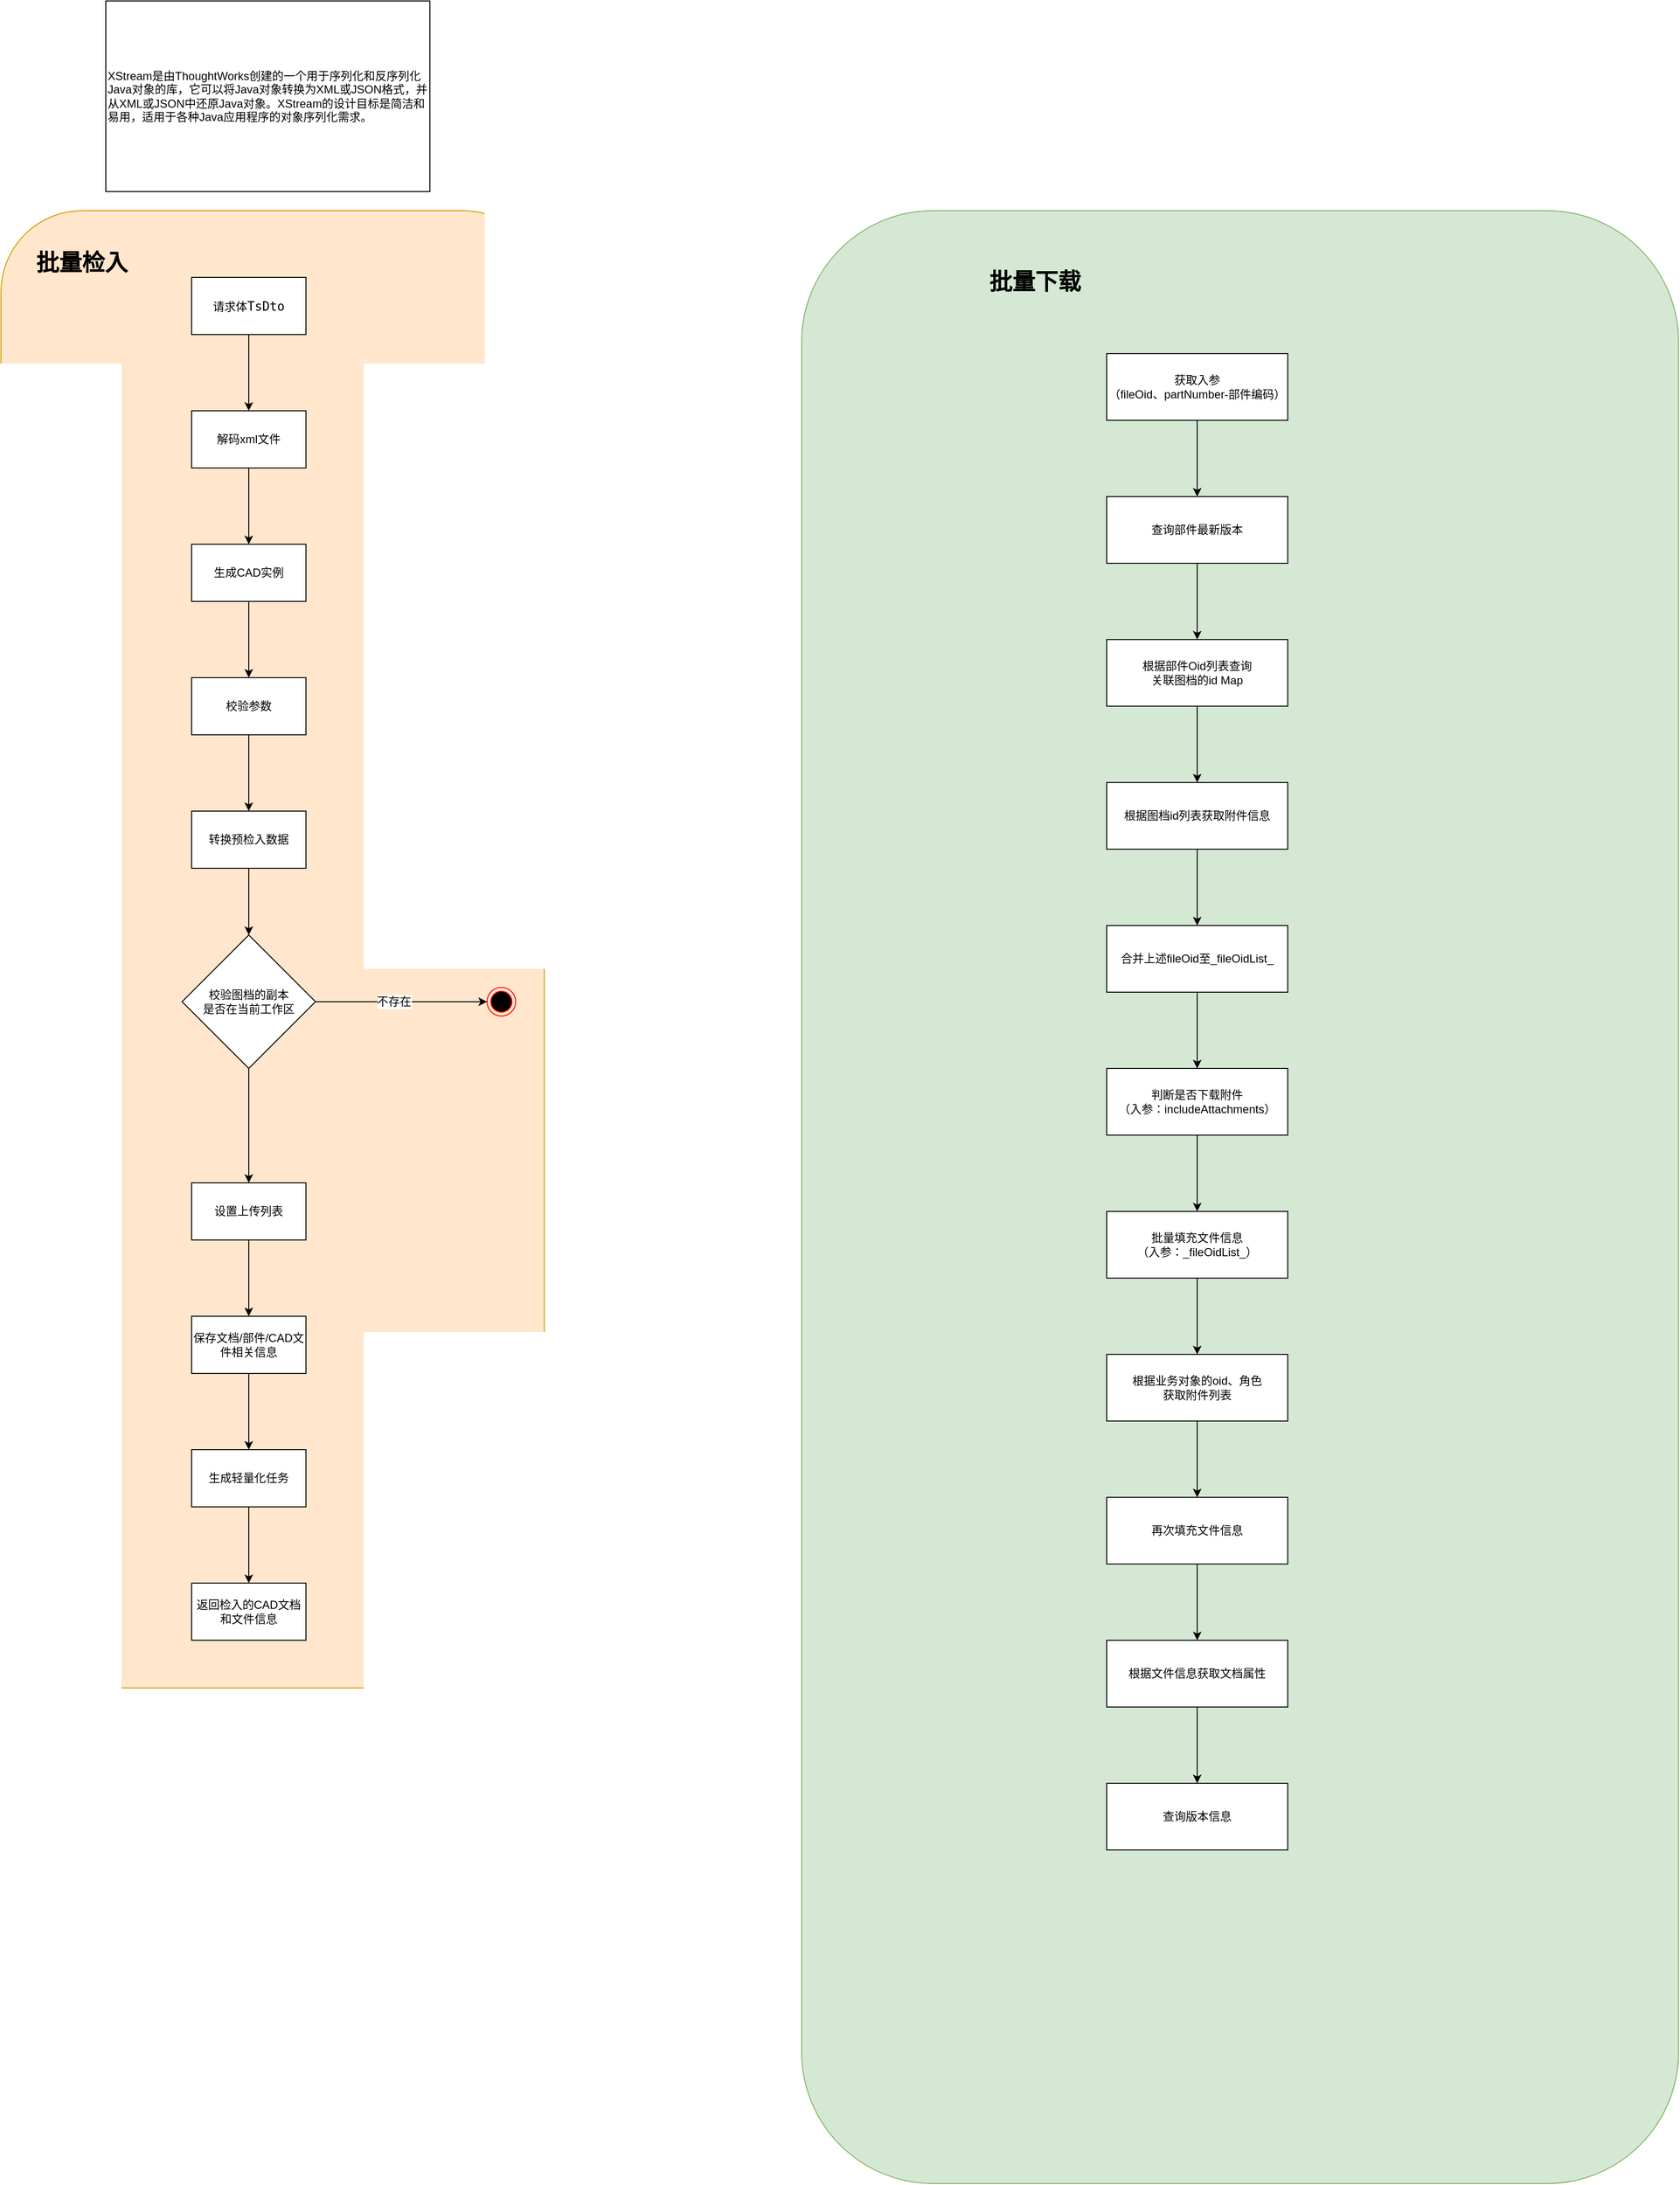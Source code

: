 <mxfile version="24.4.14" type="github">
  <diagram name="第 1 页" id="KDsxGl1fq4lFFDoglSv8">
    <mxGraphModel dx="2046" dy="1822" grid="1" gridSize="10" guides="1" tooltips="1" connect="1" arrows="1" fold="1" page="1" pageScale="1" pageWidth="827" pageHeight="1169" math="0" shadow="0">
      <root>
        <mxCell id="0" />
        <mxCell id="1" parent="0" />
        <mxCell id="9zO-XzP03Kmli_csOhuw-26" value="" style="rounded=1;whiteSpace=wrap;html=1;strokeColor=#d79b00;align=center;verticalAlign=middle;fontFamily=Helvetica;fontSize=12;fillColor=#ffe6cc;labelBackgroundColor=none;" vertex="1" parent="1">
          <mxGeometry x="-220" y="40" width="570" height="1550" as="geometry" />
        </mxCell>
        <mxCell id="9zO-XzP03Kmli_csOhuw-2" value="XStream是由ThoughtWorks创建的一个用于序列化和反序列化Java对象的库，它可以将Java对象转换为XML或JSON格式，并从XML或JSON中还原Java对象。XStream的设计目标是简洁和易用，适用于各种Java应用程序的对象序列化需求。" style="rounded=0;whiteSpace=wrap;html=1;align=left;" vertex="1" parent="1">
          <mxGeometry x="-110" y="-180" width="340" height="200" as="geometry" />
        </mxCell>
        <mxCell id="9zO-XzP03Kmli_csOhuw-5" value="" style="edgeStyle=orthogonalEdgeStyle;rounded=0;orthogonalLoop=1;jettySize=auto;html=1;" edge="1" parent="1" source="9zO-XzP03Kmli_csOhuw-3" target="9zO-XzP03Kmli_csOhuw-4">
          <mxGeometry relative="1" as="geometry" />
        </mxCell>
        <mxCell id="9zO-XzP03Kmli_csOhuw-7" value="" style="edgeStyle=orthogonalEdgeStyle;rounded=0;orthogonalLoop=1;jettySize=auto;html=1;exitX=0.5;exitY=1;exitDx=0;exitDy=0;entryX=0.5;entryY=0;entryDx=0;entryDy=0;" edge="1" parent="1" source="9zO-XzP03Kmli_csOhuw-6" target="9zO-XzP03Kmli_csOhuw-3">
          <mxGeometry relative="1" as="geometry">
            <mxPoint x="-40" y="220" as="targetPoint" />
          </mxGeometry>
        </mxCell>
        <mxCell id="9zO-XzP03Kmli_csOhuw-3" value="解码xml文件" style="rounded=0;whiteSpace=wrap;html=1;" vertex="1" parent="1">
          <mxGeometry x="-20" y="250" width="120" height="60" as="geometry" />
        </mxCell>
        <mxCell id="9zO-XzP03Kmli_csOhuw-9" value="" style="edgeStyle=orthogonalEdgeStyle;rounded=0;orthogonalLoop=1;jettySize=auto;html=1;" edge="1" parent="1" source="9zO-XzP03Kmli_csOhuw-4" target="9zO-XzP03Kmli_csOhuw-8">
          <mxGeometry relative="1" as="geometry" />
        </mxCell>
        <mxCell id="9zO-XzP03Kmli_csOhuw-4" value="生成CAD实例" style="whiteSpace=wrap;html=1;rounded=0;" vertex="1" parent="1">
          <mxGeometry x="-20" y="390" width="120" height="60" as="geometry" />
        </mxCell>
        <mxCell id="9zO-XzP03Kmli_csOhuw-6" value="请求体&lt;span style=&quot;font-family: &amp;quot;JetBrains Mono&amp;quot;, monospace; font-size: 9.8pt; background-color: rgb(255, 255, 255);&quot;&gt;TsDto&lt;/span&gt;" style="whiteSpace=wrap;html=1;rounded=0;" vertex="1" parent="1">
          <mxGeometry x="-20" y="110" width="120" height="60" as="geometry" />
        </mxCell>
        <mxCell id="9zO-XzP03Kmli_csOhuw-11" value="" style="edgeStyle=orthogonalEdgeStyle;rounded=0;orthogonalLoop=1;jettySize=auto;html=1;" edge="1" parent="1" source="9zO-XzP03Kmli_csOhuw-8" target="9zO-XzP03Kmli_csOhuw-10">
          <mxGeometry relative="1" as="geometry" />
        </mxCell>
        <mxCell id="9zO-XzP03Kmli_csOhuw-8" value="校验参数" style="whiteSpace=wrap;html=1;rounded=0;" vertex="1" parent="1">
          <mxGeometry x="-20" y="530" width="120" height="60" as="geometry" />
        </mxCell>
        <mxCell id="9zO-XzP03Kmli_csOhuw-13" value="" style="edgeStyle=orthogonalEdgeStyle;rounded=0;orthogonalLoop=1;jettySize=auto;html=1;entryX=0.5;entryY=0;entryDx=0;entryDy=0;" edge="1" parent="1" source="9zO-XzP03Kmli_csOhuw-10" target="9zO-XzP03Kmli_csOhuw-14">
          <mxGeometry relative="1" as="geometry">
            <mxPoint x="40" y="810" as="targetPoint" />
          </mxGeometry>
        </mxCell>
        <mxCell id="9zO-XzP03Kmli_csOhuw-10" value="转换预检入数据" style="whiteSpace=wrap;html=1;rounded=0;" vertex="1" parent="1">
          <mxGeometry x="-20" y="670" width="120" height="60" as="geometry" />
        </mxCell>
        <mxCell id="9zO-XzP03Kmli_csOhuw-16" style="edgeStyle=orthogonalEdgeStyle;rounded=0;orthogonalLoop=1;jettySize=auto;html=1;exitX=1;exitY=0.5;exitDx=0;exitDy=0;entryX=0;entryY=0.5;entryDx=0;entryDy=0;fontFamily=Helvetica;fontSize=12;fontColor=default;" edge="1" parent="1" source="9zO-XzP03Kmli_csOhuw-14" target="9zO-XzP03Kmli_csOhuw-15">
          <mxGeometry relative="1" as="geometry" />
        </mxCell>
        <mxCell id="9zO-XzP03Kmli_csOhuw-17" value="不存在" style="edgeLabel;html=1;align=center;verticalAlign=middle;resizable=0;points=[];rounded=0;strokeColor=default;fontFamily=Helvetica;fontSize=12;fontColor=default;fillColor=default;" vertex="1" connectable="0" parent="9zO-XzP03Kmli_csOhuw-16">
          <mxGeometry x="-0.091" relative="1" as="geometry">
            <mxPoint as="offset" />
          </mxGeometry>
        </mxCell>
        <mxCell id="9zO-XzP03Kmli_csOhuw-19" value="" style="edgeStyle=orthogonalEdgeStyle;rounded=0;orthogonalLoop=1;jettySize=auto;html=1;fontFamily=Helvetica;fontSize=12;fontColor=default;" edge="1" parent="1" source="9zO-XzP03Kmli_csOhuw-14" target="9zO-XzP03Kmli_csOhuw-18">
          <mxGeometry relative="1" as="geometry" />
        </mxCell>
        <mxCell id="9zO-XzP03Kmli_csOhuw-14" value="校验图档的副本&lt;br&gt;是否在当前工作区" style="rhombus;whiteSpace=wrap;html=1;rounded=0;strokeColor=default;align=center;verticalAlign=middle;fontFamily=Helvetica;fontSize=12;fontColor=default;fillColor=default;" vertex="1" parent="1">
          <mxGeometry x="-30" y="800" width="140" height="140" as="geometry" />
        </mxCell>
        <mxCell id="9zO-XzP03Kmli_csOhuw-15" value="" style="ellipse;html=1;shape=endState;fillColor=#000000;strokeColor=#ff0000;rounded=0;align=center;verticalAlign=middle;fontFamily=Helvetica;fontSize=12;fontColor=default;" vertex="1" parent="1">
          <mxGeometry x="290" y="855" width="30" height="30" as="geometry" />
        </mxCell>
        <mxCell id="9zO-XzP03Kmli_csOhuw-21" value="" style="edgeStyle=orthogonalEdgeStyle;rounded=0;orthogonalLoop=1;jettySize=auto;html=1;fontFamily=Helvetica;fontSize=12;fontColor=default;" edge="1" parent="1" source="9zO-XzP03Kmli_csOhuw-18" target="9zO-XzP03Kmli_csOhuw-20">
          <mxGeometry relative="1" as="geometry" />
        </mxCell>
        <mxCell id="9zO-XzP03Kmli_csOhuw-18" value="设置上传列表" style="whiteSpace=wrap;html=1;rounded=0;" vertex="1" parent="1">
          <mxGeometry x="-20" y="1060" width="120" height="60" as="geometry" />
        </mxCell>
        <mxCell id="9zO-XzP03Kmli_csOhuw-23" value="" style="edgeStyle=orthogonalEdgeStyle;rounded=0;orthogonalLoop=1;jettySize=auto;html=1;fontFamily=Helvetica;fontSize=12;fontColor=default;" edge="1" parent="1" source="9zO-XzP03Kmli_csOhuw-20" target="9zO-XzP03Kmli_csOhuw-22">
          <mxGeometry relative="1" as="geometry" />
        </mxCell>
        <mxCell id="9zO-XzP03Kmli_csOhuw-20" value="保存文档/部件/CAD文件相关信息" style="whiteSpace=wrap;html=1;rounded=0;" vertex="1" parent="1">
          <mxGeometry x="-20" y="1200" width="120" height="60" as="geometry" />
        </mxCell>
        <mxCell id="9zO-XzP03Kmli_csOhuw-25" value="" style="edgeStyle=orthogonalEdgeStyle;rounded=0;orthogonalLoop=1;jettySize=auto;html=1;fontFamily=Helvetica;fontSize=12;fontColor=default;" edge="1" parent="1" source="9zO-XzP03Kmli_csOhuw-22" target="9zO-XzP03Kmli_csOhuw-24">
          <mxGeometry relative="1" as="geometry" />
        </mxCell>
        <mxCell id="9zO-XzP03Kmli_csOhuw-22" value="生成轻量化任务" style="whiteSpace=wrap;html=1;rounded=0;" vertex="1" parent="1">
          <mxGeometry x="-20" y="1340" width="120" height="60" as="geometry" />
        </mxCell>
        <mxCell id="9zO-XzP03Kmli_csOhuw-24" value="返回检入的CAD文档和文件信息" style="whiteSpace=wrap;html=1;rounded=0;" vertex="1" parent="1">
          <mxGeometry x="-20" y="1480" width="120" height="60" as="geometry" />
        </mxCell>
        <mxCell id="9zO-XzP03Kmli_csOhuw-28" value="&lt;h1&gt;批量检入&lt;/h1&gt;" style="text;html=1;align=center;verticalAlign=middle;whiteSpace=wrap;rounded=0;fontFamily=Helvetica;fontSize=12;fontColor=default;" vertex="1" parent="1">
          <mxGeometry x="-200" y="70" width="130" height="50" as="geometry" />
        </mxCell>
        <mxCell id="9zO-XzP03Kmli_csOhuw-29" value="" style="rounded=1;whiteSpace=wrap;html=1;strokeColor=#82b366;align=center;verticalAlign=middle;fontFamily=Helvetica;fontSize=12;fillColor=#d5e8d4;" vertex="1" parent="1">
          <mxGeometry x="620" y="40" width="920" height="2070" as="geometry" />
        </mxCell>
        <mxCell id="9zO-XzP03Kmli_csOhuw-31" value="&lt;h1&gt;批量下载&lt;/h1&gt;" style="text;html=1;align=center;verticalAlign=middle;whiteSpace=wrap;rounded=0;fontFamily=Helvetica;fontSize=12;fontColor=default;" vertex="1" parent="1">
          <mxGeometry x="800" y="90" width="130" height="50" as="geometry" />
        </mxCell>
        <mxCell id="9zO-XzP03Kmli_csOhuw-34" value="" style="edgeStyle=orthogonalEdgeStyle;rounded=0;orthogonalLoop=1;jettySize=auto;html=1;fontFamily=Helvetica;fontSize=12;fontColor=default;" edge="1" parent="1" source="9zO-XzP03Kmli_csOhuw-32" target="9zO-XzP03Kmli_csOhuw-33">
          <mxGeometry relative="1" as="geometry" />
        </mxCell>
        <mxCell id="9zO-XzP03Kmli_csOhuw-32" value="获取入参&lt;br&gt;（fileOid、partNumber-部件编码）" style="rounded=0;whiteSpace=wrap;html=1;strokeColor=default;align=center;verticalAlign=middle;fontFamily=Helvetica;fontSize=12;fontColor=default;fillColor=default;" vertex="1" parent="1">
          <mxGeometry x="940" y="190" width="190" height="70" as="geometry" />
        </mxCell>
        <mxCell id="9zO-XzP03Kmli_csOhuw-36" value="" style="edgeStyle=orthogonalEdgeStyle;rounded=0;orthogonalLoop=1;jettySize=auto;html=1;fontFamily=Helvetica;fontSize=12;fontColor=default;" edge="1" parent="1" source="9zO-XzP03Kmli_csOhuw-33" target="9zO-XzP03Kmli_csOhuw-35">
          <mxGeometry relative="1" as="geometry" />
        </mxCell>
        <mxCell id="9zO-XzP03Kmli_csOhuw-33" value="查询部件最新版本" style="rounded=0;whiteSpace=wrap;html=1;strokeColor=default;align=center;verticalAlign=middle;fontFamily=Helvetica;fontSize=12;fontColor=default;fillColor=default;" vertex="1" parent="1">
          <mxGeometry x="940" y="340" width="190" height="70" as="geometry" />
        </mxCell>
        <mxCell id="9zO-XzP03Kmli_csOhuw-38" value="" style="edgeStyle=orthogonalEdgeStyle;rounded=0;orthogonalLoop=1;jettySize=auto;html=1;fontFamily=Helvetica;fontSize=12;fontColor=default;" edge="1" parent="1" source="9zO-XzP03Kmli_csOhuw-35" target="9zO-XzP03Kmli_csOhuw-37">
          <mxGeometry relative="1" as="geometry" />
        </mxCell>
        <mxCell id="9zO-XzP03Kmli_csOhuw-35" value="根据部件Oid列表查询&lt;br&gt;关联图档的id Map" style="rounded=0;whiteSpace=wrap;html=1;strokeColor=default;align=center;verticalAlign=middle;fontFamily=Helvetica;fontSize=12;fontColor=default;fillColor=default;" vertex="1" parent="1">
          <mxGeometry x="940" y="490" width="190" height="70" as="geometry" />
        </mxCell>
        <mxCell id="9zO-XzP03Kmli_csOhuw-40" value="" style="edgeStyle=orthogonalEdgeStyle;rounded=0;orthogonalLoop=1;jettySize=auto;html=1;fontFamily=Helvetica;fontSize=12;fontColor=default;" edge="1" parent="1" source="9zO-XzP03Kmli_csOhuw-37" target="9zO-XzP03Kmli_csOhuw-39">
          <mxGeometry relative="1" as="geometry" />
        </mxCell>
        <mxCell id="9zO-XzP03Kmli_csOhuw-37" value="根据图档id列表获取附件信息" style="rounded=0;whiteSpace=wrap;html=1;strokeColor=default;align=center;verticalAlign=middle;fontFamily=Helvetica;fontSize=12;fontColor=default;fillColor=default;" vertex="1" parent="1">
          <mxGeometry x="940" y="640" width="190" height="70" as="geometry" />
        </mxCell>
        <mxCell id="9zO-XzP03Kmli_csOhuw-42" value="" style="edgeStyle=orthogonalEdgeStyle;rounded=0;orthogonalLoop=1;jettySize=auto;html=1;fontFamily=Helvetica;fontSize=12;fontColor=default;" edge="1" parent="1" source="9zO-XzP03Kmli_csOhuw-39" target="9zO-XzP03Kmli_csOhuw-41">
          <mxGeometry relative="1" as="geometry" />
        </mxCell>
        <mxCell id="9zO-XzP03Kmli_csOhuw-39" value="合并上述fileOid至_fileOidList_" style="rounded=0;whiteSpace=wrap;html=1;strokeColor=default;align=center;verticalAlign=middle;fillColor=default;" vertex="1" parent="1">
          <mxGeometry x="940" y="790" width="190" height="70" as="geometry" />
        </mxCell>
        <mxCell id="9zO-XzP03Kmli_csOhuw-44" value="" style="edgeStyle=orthogonalEdgeStyle;rounded=0;orthogonalLoop=1;jettySize=auto;html=1;fontFamily=Helvetica;fontSize=12;fontColor=default;" edge="1" parent="1" source="9zO-XzP03Kmli_csOhuw-41" target="9zO-XzP03Kmli_csOhuw-43">
          <mxGeometry relative="1" as="geometry" />
        </mxCell>
        <mxCell id="9zO-XzP03Kmli_csOhuw-41" value="判断是否下载附件&#xa;（入参：includeAttachments）" style="rounded=0;whiteSpace=wrap;html=1;strokeColor=default;align=center;verticalAlign=middle;fillColor=default;" vertex="1" parent="1">
          <mxGeometry x="940" y="940" width="190" height="70" as="geometry" />
        </mxCell>
        <mxCell id="9zO-XzP03Kmli_csOhuw-46" value="" style="edgeStyle=orthogonalEdgeStyle;rounded=0;orthogonalLoop=1;jettySize=auto;html=1;fontFamily=Helvetica;fontSize=12;fontColor=default;" edge="1" parent="1" source="9zO-XzP03Kmli_csOhuw-43" target="9zO-XzP03Kmli_csOhuw-45">
          <mxGeometry relative="1" as="geometry" />
        </mxCell>
        <mxCell id="9zO-XzP03Kmli_csOhuw-43" value="批量填充文件信息&#xa;（入参：_fileOidList_）" style="rounded=0;whiteSpace=wrap;html=1;strokeColor=default;align=center;verticalAlign=middle;fillColor=default;" vertex="1" parent="1">
          <mxGeometry x="940" y="1090" width="190" height="70" as="geometry" />
        </mxCell>
        <mxCell id="9zO-XzP03Kmli_csOhuw-48" value="" style="edgeStyle=orthogonalEdgeStyle;rounded=0;orthogonalLoop=1;jettySize=auto;html=1;fontFamily=Helvetica;fontSize=12;fontColor=default;" edge="1" parent="1" source="9zO-XzP03Kmli_csOhuw-45" target="9zO-XzP03Kmli_csOhuw-47">
          <mxGeometry relative="1" as="geometry" />
        </mxCell>
        <mxCell id="9zO-XzP03Kmli_csOhuw-45" value="根据业务对象的oid、角色&lt;br&gt;获取附件列表" style="rounded=0;whiteSpace=wrap;html=1;strokeColor=default;align=center;verticalAlign=middle;fillColor=default;" vertex="1" parent="1">
          <mxGeometry x="940" y="1240" width="190" height="70" as="geometry" />
        </mxCell>
        <mxCell id="9zO-XzP03Kmli_csOhuw-50" value="" style="edgeStyle=orthogonalEdgeStyle;rounded=0;orthogonalLoop=1;jettySize=auto;html=1;fontFamily=Helvetica;fontSize=12;fontColor=default;" edge="1" parent="1" source="9zO-XzP03Kmli_csOhuw-47" target="9zO-XzP03Kmli_csOhuw-49">
          <mxGeometry relative="1" as="geometry" />
        </mxCell>
        <mxCell id="9zO-XzP03Kmli_csOhuw-47" value="再次填充文件信息" style="rounded=0;whiteSpace=wrap;html=1;strokeColor=default;align=center;verticalAlign=middle;fillColor=default;" vertex="1" parent="1">
          <mxGeometry x="940" y="1390" width="190" height="70" as="geometry" />
        </mxCell>
        <mxCell id="9zO-XzP03Kmli_csOhuw-52" value="" style="edgeStyle=orthogonalEdgeStyle;rounded=0;orthogonalLoop=1;jettySize=auto;html=1;fontFamily=Helvetica;fontSize=12;fontColor=default;" edge="1" parent="1" source="9zO-XzP03Kmli_csOhuw-49" target="9zO-XzP03Kmli_csOhuw-51">
          <mxGeometry relative="1" as="geometry" />
        </mxCell>
        <mxCell id="9zO-XzP03Kmli_csOhuw-49" value="根据文件信息获取文档属性" style="rounded=0;whiteSpace=wrap;html=1;strokeColor=default;align=center;verticalAlign=middle;fillColor=default;" vertex="1" parent="1">
          <mxGeometry x="940" y="1540" width="190" height="70" as="geometry" />
        </mxCell>
        <mxCell id="9zO-XzP03Kmli_csOhuw-51" value="查询版本信息" style="rounded=0;whiteSpace=wrap;html=1;strokeColor=default;align=center;verticalAlign=middle;fillColor=default;" vertex="1" parent="1">
          <mxGeometry x="940" y="1690" width="190" height="70" as="geometry" />
        </mxCell>
      </root>
    </mxGraphModel>
  </diagram>
</mxfile>
